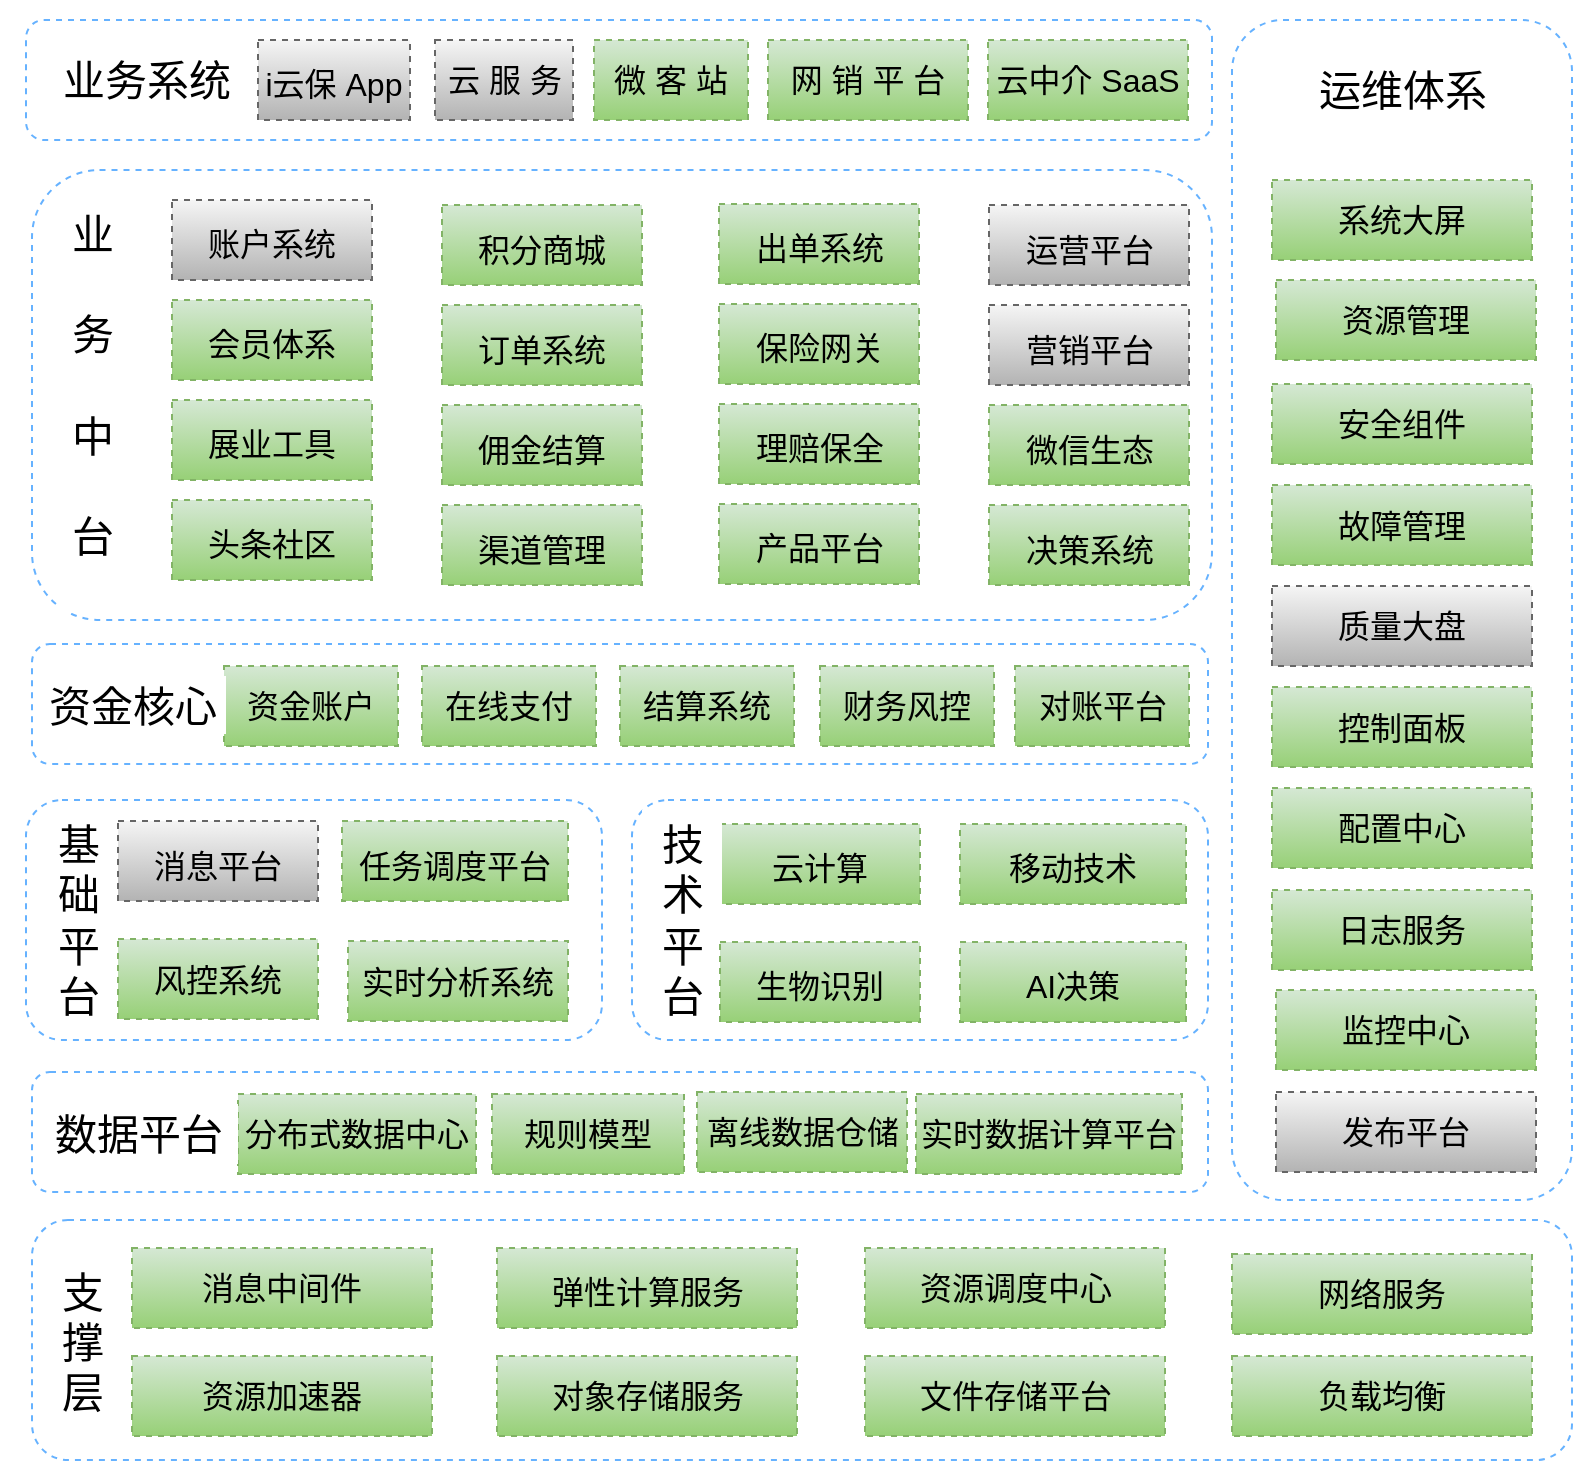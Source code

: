 <mxfile version="13.2.1" type="github">
  <diagram id="Z4rZu4gzG-g9UAVYbysw" name="第 1 页">
    <mxGraphModel dx="1186" dy="1124" grid="0" gridSize="10" guides="1" tooltips="1" connect="1" arrows="1" fold="1" page="0" pageScale="1" pageWidth="827" pageHeight="1169" math="0" shadow="0">
      <root>
        <mxCell id="0" />
        <mxCell id="1" parent="0" />
        <mxCell id="gegUZrvBjKPwMkM6OcZD-41" value="" style="rounded=1;whiteSpace=wrap;html=1;strokeColor=#66B2FF;dashed=1;fillColor=#ffffff;" parent="1" vertex="1">
          <mxGeometry x="440" y="270" width="288" height="120" as="geometry" />
        </mxCell>
        <mxCell id="gegUZrvBjKPwMkM6OcZD-2" value="" style="rounded=0;whiteSpace=wrap;html=1;strokeColor=none;fillColor=#ffffff;" parent="1" vertex="1">
          <mxGeometry x="124" y="-130" width="796" height="740" as="geometry" />
        </mxCell>
        <mxCell id="gegUZrvBjKPwMkM6OcZD-3" value="" style="rounded=1;whiteSpace=wrap;html=1;strokeColor=#66B2FF;dashed=1;fillColor=#ffffff;" parent="1" vertex="1">
          <mxGeometry x="140" y="480" width="770" height="120" as="geometry" />
        </mxCell>
        <mxCell id="gegUZrvBjKPwMkM6OcZD-4" value="支&lt;br&gt;撑&lt;br&gt;层" style="text;html=1;resizable=0;autosize=1;align=center;verticalAlign=middle;points=[];fillColor=#ffffff;strokeColor=none;rounded=0;dashed=1;fontSize=21;" parent="1" vertex="1">
          <mxGeometry x="145" y="501" width="40" height="80" as="geometry" />
        </mxCell>
        <mxCell id="gegUZrvBjKPwMkM6OcZD-11" value="资源加速器" style="rounded=0;whiteSpace=wrap;html=1;dashed=1;strokeColor=#82b366;fontSize=16;fillColor=#d5e8d4;gradientColor=#97d077;" parent="1" vertex="1">
          <mxGeometry x="190" y="548" width="150" height="40" as="geometry" />
        </mxCell>
        <mxCell id="gegUZrvBjKPwMkM6OcZD-13" value="" style="rounded=1;whiteSpace=wrap;html=1;dashed=1;strokeColor=#66B2FF;fontSize=21;fillColor=#ffffff;" parent="1" vertex="1">
          <mxGeometry x="740" y="-120" width="170" height="590" as="geometry" />
        </mxCell>
        <mxCell id="gegUZrvBjKPwMkM6OcZD-14" value="消息中间件&lt;br style=&quot;font-size: 16px&quot;&gt;" style="rounded=0;whiteSpace=wrap;html=1;dashed=1;strokeColor=#82b366;fontSize=16;fillColor=#d5e8d4;gradientColor=#97d077;" parent="1" vertex="1">
          <mxGeometry x="190" y="494" width="150" height="40" as="geometry" />
        </mxCell>
        <mxCell id="gegUZrvBjKPwMkM6OcZD-19" value="对象存储服务" style="rounded=0;whiteSpace=wrap;html=1;dashed=1;strokeColor=#82b366;fontSize=16;fillColor=#d5e8d4;gradientColor=#97d077;" parent="1" vertex="1">
          <mxGeometry x="372.5" y="548" width="150" height="40" as="geometry" />
        </mxCell>
        <mxCell id="gegUZrvBjKPwMkM6OcZD-20" value="&lt;span style=&quot;font-size: 16px&quot;&gt;弹性计算服务&lt;/span&gt;" style="rounded=0;whiteSpace=wrap;html=1;dashed=1;strokeColor=#82b366;fontSize=21;fillColor=#d5e8d4;gradientColor=#97d077;" parent="1" vertex="1">
          <mxGeometry x="372.5" y="494" width="150" height="40" as="geometry" />
        </mxCell>
        <mxCell id="gegUZrvBjKPwMkM6OcZD-21" value="文件存储平台" style="rounded=0;whiteSpace=wrap;html=1;dashed=1;strokeColor=#82b366;fontSize=16;fillColor=#d5e8d4;gradientColor=#97d077;" parent="1" vertex="1">
          <mxGeometry x="556.5" y="548" width="150" height="40" as="geometry" />
        </mxCell>
        <mxCell id="gegUZrvBjKPwMkM6OcZD-22" value="资源调度中心" style="rounded=0;whiteSpace=wrap;html=1;dashed=1;strokeColor=#82b366;fontSize=16;fillColor=#d5e8d4;gradientColor=#97d077;" parent="1" vertex="1">
          <mxGeometry x="556.5" y="494" width="150" height="40" as="geometry" />
        </mxCell>
        <mxCell id="gegUZrvBjKPwMkM6OcZD-23" value="负载均衡" style="rounded=0;whiteSpace=wrap;html=1;dashed=1;strokeColor=#82b366;fontSize=16;fillColor=#d5e8d4;gradientColor=#97d077;" parent="1" vertex="1">
          <mxGeometry x="740" y="548" width="150" height="40" as="geometry" />
        </mxCell>
        <mxCell id="gegUZrvBjKPwMkM6OcZD-24" value="网络服务" style="rounded=0;whiteSpace=wrap;html=1;dashed=1;strokeColor=#82b366;fontSize=16;fillColor=#d5e8d4;gradientColor=#97d077;" parent="1" vertex="1">
          <mxGeometry x="740" y="497" width="150" height="40" as="geometry" />
        </mxCell>
        <mxCell id="gegUZrvBjKPwMkM6OcZD-25" value="运维体系" style="text;html=1;resizable=0;autosize=1;align=center;verticalAlign=middle;points=[];fillColor=#ffffff;strokeColor=none;rounded=0;dashed=1;fontSize=21;" parent="1" vertex="1">
          <mxGeometry x="775" y="-100" width="100" height="30" as="geometry" />
        </mxCell>
        <mxCell id="gegUZrvBjKPwMkM6OcZD-26" value="" style="rounded=1;whiteSpace=wrap;html=1;strokeColor=#66B2FF;dashed=1;fillColor=#ffffff;" parent="1" vertex="1">
          <mxGeometry x="137" y="270" width="288" height="120" as="geometry" />
        </mxCell>
        <mxCell id="gegUZrvBjKPwMkM6OcZD-27" value="" style="rounded=1;whiteSpace=wrap;html=1;strokeColor=#66B2FF;dashed=1;fillColor=#ffffff;" parent="1" vertex="1">
          <mxGeometry x="140" y="406" width="588" height="60" as="geometry" />
        </mxCell>
        <mxCell id="gegUZrvBjKPwMkM6OcZD-29" value="" style="rounded=1;whiteSpace=wrap;html=1;strokeColor=#66B2FF;dashed=1;fillColor=#ffffff;" parent="1" vertex="1">
          <mxGeometry x="140" y="-45" width="590" height="225" as="geometry" />
        </mxCell>
        <mxCell id="gegUZrvBjKPwMkM6OcZD-30" value="安全组件" style="rounded=0;whiteSpace=wrap;html=1;dashed=1;strokeColor=#82b366;fontSize=16;fillColor=#d5e8d4;gradientColor=#97d077;" parent="1" vertex="1">
          <mxGeometry x="760" y="62" width="130" height="40" as="geometry" />
        </mxCell>
        <mxCell id="gegUZrvBjKPwMkM6OcZD-31" value="发布平台" style="rounded=0;whiteSpace=wrap;html=1;dashed=1;strokeColor=#666666;fontSize=16;fillColor=#f5f5f5;gradientColor=#b3b3b3;" parent="1" vertex="1">
          <mxGeometry x="762" y="416" width="130" height="40" as="geometry" />
        </mxCell>
        <mxCell id="gegUZrvBjKPwMkM6OcZD-32" value="监控中心" style="rounded=0;whiteSpace=wrap;html=1;dashed=1;strokeColor=#82b366;fontSize=16;fillColor=#d5e8d4;gradientColor=#97d077;" parent="1" vertex="1">
          <mxGeometry x="762" y="365" width="130" height="40" as="geometry" />
        </mxCell>
        <mxCell id="gegUZrvBjKPwMkM6OcZD-33" value="日志服务" style="rounded=0;whiteSpace=wrap;html=1;dashed=1;strokeColor=#82b366;fontSize=16;fillColor=#d5e8d4;gradientColor=#97d077;" parent="1" vertex="1">
          <mxGeometry x="760" y="315" width="130" height="40" as="geometry" />
        </mxCell>
        <mxCell id="gegUZrvBjKPwMkM6OcZD-34" value="配置中心" style="rounded=0;whiteSpace=wrap;html=1;dashed=1;strokeColor=#82b366;fontSize=16;fillColor=#d5e8d4;gradientColor=#97d077;" parent="1" vertex="1">
          <mxGeometry x="760" y="264" width="130" height="40" as="geometry" />
        </mxCell>
        <mxCell id="gegUZrvBjKPwMkM6OcZD-35" value="质量大盘" style="rounded=0;whiteSpace=wrap;html=1;dashed=1;strokeColor=#666666;fontSize=16;fillColor=#f5f5f5;gradientColor=#b3b3b3;" parent="1" vertex="1">
          <mxGeometry x="760" y="163" width="130" height="40" as="geometry" />
        </mxCell>
        <mxCell id="gegUZrvBjKPwMkM6OcZD-36" value="故障管理" style="rounded=0;whiteSpace=wrap;html=1;dashed=1;strokeColor=#82b366;fontSize=16;fillColor=#d5e8d4;gradientColor=#97d077;" parent="1" vertex="1">
          <mxGeometry x="760" y="112.5" width="130" height="40" as="geometry" />
        </mxCell>
        <mxCell id="gegUZrvBjKPwMkM6OcZD-37" value="资源管理" style="rounded=0;whiteSpace=wrap;html=1;dashed=1;strokeColor=#82b366;fontSize=16;fillColor=#d5e8d4;gradientColor=#97d077;" parent="1" vertex="1">
          <mxGeometry x="762" y="10" width="130" height="40" as="geometry" />
        </mxCell>
        <mxCell id="gegUZrvBjKPwMkM6OcZD-38" value="基&lt;br&gt;础&lt;br&gt;平&lt;br&gt;台&lt;br&gt;" style="text;html=1;resizable=0;autosize=1;align=center;verticalAlign=middle;points=[];fillColor=#ffffff;strokeColor=none;rounded=0;dashed=1;fontSize=21;" parent="1" vertex="1">
          <mxGeometry x="143" y="275" width="40" height="110" as="geometry" />
        </mxCell>
        <mxCell id="gegUZrvBjKPwMkM6OcZD-40" value="分布式数据中心" style="rounded=0;whiteSpace=wrap;html=1;dashed=1;strokeColor=#82b366;fontSize=16;fillColor=#d5e8d4;gradientColor=#97d077;" parent="1" vertex="1">
          <mxGeometry x="243" y="417" width="119" height="40" as="geometry" />
        </mxCell>
        <mxCell id="gegUZrvBjKPwMkM6OcZD-47" value="&lt;span style=&quot;font-size: 16px&quot;&gt;消息平台&lt;/span&gt;" style="rounded=0;whiteSpace=wrap;html=1;dashed=1;strokeColor=#666666;fontSize=21;fillColor=#f5f5f5;gradientColor=#b3b3b3;" parent="1" vertex="1">
          <mxGeometry x="183" y="280.5" width="100" height="40" as="geometry" />
        </mxCell>
        <mxCell id="gegUZrvBjKPwMkM6OcZD-48" value="&lt;span style=&quot;font-size: 16px&quot;&gt;任务调度平台&lt;/span&gt;" style="rounded=0;whiteSpace=wrap;html=1;dashed=1;strokeColor=#82b366;fontSize=21;fillColor=#d5e8d4;gradientColor=#97d077;" parent="1" vertex="1">
          <mxGeometry x="295" y="280.5" width="113" height="40" as="geometry" />
        </mxCell>
        <mxCell id="gegUZrvBjKPwMkM6OcZD-49" value="&lt;span style=&quot;font-size: 16px;&quot;&gt;风控系统&lt;/span&gt;" style="rounded=0;whiteSpace=wrap;html=1;dashed=1;strokeColor=#82b366;fontSize=16;fillColor=#d5e8d4;gradientColor=#97d077;" parent="1" vertex="1">
          <mxGeometry x="183" y="339.5" width="100" height="40" as="geometry" />
        </mxCell>
        <mxCell id="gegUZrvBjKPwMkM6OcZD-50" value="&lt;span style=&quot;font-size: 16px;&quot;&gt;实时分析系统&lt;/span&gt;" style="rounded=0;whiteSpace=wrap;html=1;dashed=1;strokeColor=#82b366;fontSize=16;fillColor=#d5e8d4;gradientColor=#97d077;" parent="1" vertex="1">
          <mxGeometry x="298" y="340.5" width="110" height="40" as="geometry" />
        </mxCell>
        <mxCell id="gegUZrvBjKPwMkM6OcZD-52" value="数据平台" style="text;html=1;resizable=0;autosize=1;align=center;verticalAlign=middle;points=[];fillColor=#ffffff;strokeColor=none;rounded=0;dashed=1;fontSize=21;" parent="1" vertex="1">
          <mxGeometry x="143" y="422" width="100" height="30" as="geometry" />
        </mxCell>
        <mxCell id="gegUZrvBjKPwMkM6OcZD-54" value="" style="rounded=1;whiteSpace=wrap;html=1;strokeColor=#66B2FF;dashed=1;fillColor=#ffffff;" parent="1" vertex="1">
          <mxGeometry x="440" y="270" width="288" height="120" as="geometry" />
        </mxCell>
        <mxCell id="gegUZrvBjKPwMkM6OcZD-39" value="&lt;span style=&quot;font-size: 16px&quot;&gt;云计算&lt;/span&gt;" style="rounded=0;whiteSpace=wrap;html=1;dashed=1;strokeColor=#82b366;fontSize=21;fillColor=#d5e8d4;gradientColor=#97d077;" parent="1" vertex="1">
          <mxGeometry x="484" y="282" width="100" height="40" as="geometry" />
        </mxCell>
        <mxCell id="gegUZrvBjKPwMkM6OcZD-42" value="技&lt;br&gt;术&lt;br&gt;平&lt;br&gt;台&lt;br&gt;" style="text;html=1;resizable=0;autosize=1;align=center;verticalAlign=middle;points=[];fillColor=#ffffff;strokeColor=none;rounded=0;dashed=1;fontSize=21;" parent="1" vertex="1">
          <mxGeometry x="445" y="275" width="40" height="110" as="geometry" />
        </mxCell>
        <mxCell id="gegUZrvBjKPwMkM6OcZD-44" value="&lt;font style=&quot;font-size: 16px&quot;&gt;移动技术&lt;/font&gt;" style="rounded=0;whiteSpace=wrap;html=1;dashed=1;strokeColor=#82b366;fontSize=21;fillColor=#d5e8d4;gradientColor=#97d077;" parent="1" vertex="1">
          <mxGeometry x="604" y="282" width="113" height="40" as="geometry" />
        </mxCell>
        <mxCell id="gegUZrvBjKPwMkM6OcZD-45" value="&lt;span style=&quot;font-size: 16px&quot;&gt;生物识别&lt;/span&gt;" style="rounded=0;whiteSpace=wrap;html=1;dashed=1;strokeColor=#82b366;fontSize=21;fillColor=#d5e8d4;gradientColor=#97d077;" parent="1" vertex="1">
          <mxGeometry x="484" y="341" width="100" height="40" as="geometry" />
        </mxCell>
        <mxCell id="gegUZrvBjKPwMkM6OcZD-46" value="&lt;span style=&quot;font-size: 16px&quot;&gt;AI决策&lt;/span&gt;" style="rounded=0;whiteSpace=wrap;html=1;dashed=1;strokeColor=#82b366;fontSize=21;fillColor=#d5e8d4;gradientColor=#97d077;" parent="1" vertex="1">
          <mxGeometry x="604" y="341" width="113" height="40" as="geometry" />
        </mxCell>
        <mxCell id="gegUZrvBjKPwMkM6OcZD-55" value="离线数据仓储" style="rounded=0;whiteSpace=wrap;html=1;dashed=1;strokeColor=#82b366;fontSize=16;fillColor=#d5e8d4;gradientColor=#97d077;" parent="1" vertex="1">
          <mxGeometry x="472.5" y="416" width="105" height="40" as="geometry" />
        </mxCell>
        <mxCell id="gegUZrvBjKPwMkM6OcZD-56" value="实时数据计算平台" style="rounded=0;whiteSpace=wrap;html=1;dashed=1;strokeColor=#82b366;fontSize=16;fillColor=#d5e8d4;gradientColor=#97d077;" parent="1" vertex="1">
          <mxGeometry x="582" y="417" width="133" height="40" as="geometry" />
        </mxCell>
        <mxCell id="gegUZrvBjKPwMkM6OcZD-57" value="" style="rounded=1;whiteSpace=wrap;html=1;strokeColor=#66B2FF;dashed=1;fillColor=#ffffff;" parent="1" vertex="1">
          <mxGeometry x="140" y="192" width="588" height="60" as="geometry" />
        </mxCell>
        <mxCell id="gegUZrvBjKPwMkM6OcZD-58" value="资金账户" style="rounded=0;whiteSpace=wrap;html=1;dashed=1;strokeColor=#82b366;fontSize=16;fillColor=#d5e8d4;gradientColor=#97d077;" parent="1" vertex="1">
          <mxGeometry x="236" y="203" width="87" height="40" as="geometry" />
        </mxCell>
        <mxCell id="gegUZrvBjKPwMkM6OcZD-59" value="资金核心" style="text;html=1;resizable=0;autosize=1;align=center;verticalAlign=middle;points=[];fillColor=#ffffff;strokeColor=none;rounded=0;dashed=1;fontSize=21;" parent="1" vertex="1">
          <mxGeometry x="143" y="208" width="94" height="29" as="geometry" />
        </mxCell>
        <mxCell id="gegUZrvBjKPwMkM6OcZD-60" value="在线支付" style="rounded=0;whiteSpace=wrap;html=1;dashed=1;strokeColor=#82b366;fontSize=16;fillColor=#d5e8d4;gradientColor=#97d077;" parent="1" vertex="1">
          <mxGeometry x="335" y="203" width="87" height="40" as="geometry" />
        </mxCell>
        <mxCell id="gegUZrvBjKPwMkM6OcZD-61" value="结算系统" style="rounded=0;whiteSpace=wrap;html=1;dashed=1;strokeColor=#82b366;fontSize=16;fillColor=#d5e8d4;gradientColor=#97d077;" parent="1" vertex="1">
          <mxGeometry x="434" y="203" width="87" height="40" as="geometry" />
        </mxCell>
        <mxCell id="gegUZrvBjKPwMkM6OcZD-62" value="对账平台" style="rounded=0;whiteSpace=wrap;html=1;dashed=1;strokeColor=#82b366;fontSize=16;fillColor=#d5e8d4;gradientColor=#97d077;" parent="1" vertex="1">
          <mxGeometry x="631.5" y="203" width="87" height="40" as="geometry" />
        </mxCell>
        <mxCell id="gegUZrvBjKPwMkM6OcZD-63" value="财务风控" style="rounded=0;whiteSpace=wrap;html=1;dashed=1;strokeColor=#82b366;fontSize=16;fillColor=#d5e8d4;gradientColor=#97d077;" parent="1" vertex="1">
          <mxGeometry x="534" y="203" width="87" height="40" as="geometry" />
        </mxCell>
        <mxCell id="gegUZrvBjKPwMkM6OcZD-64" value="业&lt;br&gt;&lt;br&gt;务&lt;br&gt;&lt;br&gt;中&lt;br&gt;&lt;br&gt;台&lt;br&gt;&lt;br&gt;" style="text;html=1;resizable=0;autosize=1;align=center;verticalAlign=middle;points=[];fillColor=#ffffff;strokeColor=none;rounded=0;dashed=1;fontSize=21;" parent="1" vertex="1">
          <mxGeometry x="154" y="-27.5" width="31" height="204" as="geometry" />
        </mxCell>
        <mxCell id="gegUZrvBjKPwMkM6OcZD-65" value="&lt;span style=&quot;font-size: 16px&quot;&gt;头条社区&lt;/span&gt;" style="rounded=0;whiteSpace=wrap;html=1;dashed=1;strokeColor=#82b366;fontSize=21;fillColor=#d5e8d4;gradientColor=#97d077;" parent="1" vertex="1">
          <mxGeometry x="210" y="120" width="100" height="40" as="geometry" />
        </mxCell>
        <mxCell id="gegUZrvBjKPwMkM6OcZD-66" value="&lt;span style=&quot;font-size: 16px&quot;&gt;展业工具&lt;/span&gt;" style="rounded=0;whiteSpace=wrap;html=1;dashed=1;strokeColor=#82b366;fontSize=21;fillColor=#d5e8d4;gradientColor=#97d077;" parent="1" vertex="1">
          <mxGeometry x="210" y="70" width="100" height="40" as="geometry" />
        </mxCell>
        <mxCell id="gegUZrvBjKPwMkM6OcZD-67" value="&lt;span style=&quot;font-size: 16px&quot;&gt;会员体系&lt;/span&gt;" style="rounded=0;whiteSpace=wrap;html=1;dashed=1;strokeColor=#82b366;fontSize=21;fillColor=#d5e8d4;gradientColor=#97d077;" parent="1" vertex="1">
          <mxGeometry x="210" y="20" width="100" height="40" as="geometry" />
        </mxCell>
        <mxCell id="gegUZrvBjKPwMkM6OcZD-68" value="&lt;span style=&quot;font-size: 16px&quot;&gt;账户系统&lt;/span&gt;" style="rounded=0;whiteSpace=wrap;html=1;dashed=1;strokeColor=#666666;fontSize=21;fillColor=#f5f5f5;gradientColor=#b3b3b3;" parent="1" vertex="1">
          <mxGeometry x="210" y="-30" width="100" height="40" as="geometry" />
        </mxCell>
        <mxCell id="gegUZrvBjKPwMkM6OcZD-72" value="&lt;span style=&quot;font-size: 16px&quot;&gt;渠道管理&lt;/span&gt;" style="rounded=0;whiteSpace=wrap;html=1;dashed=1;strokeColor=#82b366;fontSize=21;fillColor=#d5e8d4;gradientColor=#97d077;" parent="1" vertex="1">
          <mxGeometry x="345" y="122.5" width="100" height="40" as="geometry" />
        </mxCell>
        <mxCell id="gegUZrvBjKPwMkM6OcZD-73" value="&lt;span style=&quot;font-size: 16px&quot;&gt;佣金结算&lt;/span&gt;" style="rounded=0;whiteSpace=wrap;html=1;dashed=1;strokeColor=#82b366;fontSize=21;fillColor=#d5e8d4;gradientColor=#97d077;" parent="1" vertex="1">
          <mxGeometry x="345" y="72.5" width="100" height="40" as="geometry" />
        </mxCell>
        <mxCell id="gegUZrvBjKPwMkM6OcZD-74" value="&lt;span style=&quot;font-size: 16px&quot;&gt;订单系统&lt;/span&gt;" style="rounded=0;whiteSpace=wrap;html=1;dashed=1;strokeColor=#82b366;fontSize=21;fillColor=#d5e8d4;gradientColor=#97d077;" parent="1" vertex="1">
          <mxGeometry x="345" y="22.5" width="100" height="40" as="geometry" />
        </mxCell>
        <mxCell id="gegUZrvBjKPwMkM6OcZD-75" value="&lt;span style=&quot;font-size: 16px&quot;&gt;积分商城&lt;/span&gt;" style="rounded=0;whiteSpace=wrap;html=1;dashed=1;strokeColor=#82b366;fontSize=21;fillColor=#d5e8d4;gradientColor=#97d077;" parent="1" vertex="1">
          <mxGeometry x="345" y="-27.5" width="100" height="40" as="geometry" />
        </mxCell>
        <mxCell id="gegUZrvBjKPwMkM6OcZD-76" value="&lt;span style=&quot;font-size: 16px&quot;&gt;产品平台&lt;/span&gt;" style="rounded=0;whiteSpace=wrap;html=1;dashed=1;strokeColor=#82b366;fontSize=21;fillColor=#d5e8d4;gradientColor=#97d077;" parent="1" vertex="1">
          <mxGeometry x="483.5" y="122" width="100" height="40" as="geometry" />
        </mxCell>
        <mxCell id="gegUZrvBjKPwMkM6OcZD-77" value="&lt;span style=&quot;font-size: 16px&quot;&gt;理赔保全&lt;/span&gt;" style="rounded=0;whiteSpace=wrap;html=1;dashed=1;strokeColor=#82b366;fontSize=21;fillColor=#d5e8d4;gradientColor=#97d077;" parent="1" vertex="1">
          <mxGeometry x="483.5" y="72" width="100" height="40" as="geometry" />
        </mxCell>
        <mxCell id="gegUZrvBjKPwMkM6OcZD-78" value="&lt;span style=&quot;font-size: 16px&quot;&gt;保险网关&lt;/span&gt;" style="rounded=0;whiteSpace=wrap;html=1;dashed=1;strokeColor=#82b366;fontSize=21;fillColor=#d5e8d4;gradientColor=#97d077;" parent="1" vertex="1">
          <mxGeometry x="483.5" y="22" width="100" height="40" as="geometry" />
        </mxCell>
        <mxCell id="gegUZrvBjKPwMkM6OcZD-79" value="&lt;span style=&quot;font-size: 16px&quot;&gt;出单系统&lt;/span&gt;" style="rounded=0;whiteSpace=wrap;html=1;dashed=1;strokeColor=#82b366;fontSize=21;fillColor=#d5e8d4;gradientColor=#97d077;" parent="1" vertex="1">
          <mxGeometry x="483.5" y="-28" width="100" height="40" as="geometry" />
        </mxCell>
        <mxCell id="gegUZrvBjKPwMkM6OcZD-80" value="&lt;span style=&quot;font-size: 16px&quot;&gt;决策系统&lt;/span&gt;" style="rounded=0;whiteSpace=wrap;html=1;dashed=1;strokeColor=#82b366;fontSize=21;fillColor=#d5e8d4;gradientColor=#97d077;" parent="1" vertex="1">
          <mxGeometry x="618.5" y="122.5" width="100" height="40" as="geometry" />
        </mxCell>
        <mxCell id="gegUZrvBjKPwMkM6OcZD-81" value="&lt;span style=&quot;font-size: 16px&quot;&gt;微信生态&lt;/span&gt;" style="rounded=0;whiteSpace=wrap;html=1;dashed=1;strokeColor=#82b366;fontSize=21;fillColor=#d5e8d4;gradientColor=#97d077;" parent="1" vertex="1">
          <mxGeometry x="618.5" y="72.5" width="100" height="40" as="geometry" />
        </mxCell>
        <mxCell id="gegUZrvBjKPwMkM6OcZD-82" value="&lt;span style=&quot;font-size: 16px&quot;&gt;营销平台&lt;/span&gt;" style="rounded=0;whiteSpace=wrap;html=1;dashed=1;strokeColor=#666666;fontSize=21;fillColor=#f5f5f5;gradientColor=#b3b3b3;" parent="1" vertex="1">
          <mxGeometry x="618.5" y="22.5" width="100" height="40" as="geometry" />
        </mxCell>
        <mxCell id="gegUZrvBjKPwMkM6OcZD-83" value="&lt;span style=&quot;font-size: 16px&quot;&gt;运营平台&lt;/span&gt;" style="rounded=0;whiteSpace=wrap;html=1;dashed=1;strokeColor=#666666;fontSize=21;fillColor=#f5f5f5;gradientColor=#b3b3b3;" parent="1" vertex="1">
          <mxGeometry x="618.5" y="-27.5" width="100" height="40" as="geometry" />
        </mxCell>
        <mxCell id="gegUZrvBjKPwMkM6OcZD-90" value="" style="rounded=1;whiteSpace=wrap;html=1;strokeColor=#66B2FF;dashed=1;fillColor=#ffffff;" parent="1" vertex="1">
          <mxGeometry x="137" y="-120" width="593" height="60" as="geometry" />
        </mxCell>
        <mxCell id="gegUZrvBjKPwMkM6OcZD-91" value="业务系统" style="text;html=1;resizable=0;autosize=1;align=center;verticalAlign=middle;points=[];fillColor=#ffffff;strokeColor=none;rounded=0;dashed=1;fontSize=21;" parent="1" vertex="1">
          <mxGeometry x="150" y="-105" width="94" height="29" as="geometry" />
        </mxCell>
        <mxCell id="gegUZrvBjKPwMkM6OcZD-92" value="&lt;span style=&quot;font-size: 16px&quot;&gt;i云保 App&lt;/span&gt;" style="rounded=0;whiteSpace=wrap;html=1;dashed=1;strokeColor=#666666;fontSize=21;fillColor=#f5f5f5;gradientColor=#b3b3b3;" parent="1" vertex="1">
          <mxGeometry x="253" y="-110" width="76" height="40" as="geometry" />
        </mxCell>
        <mxCell id="gegUZrvBjKPwMkM6OcZD-94" value="&lt;span style=&quot;font-size: 16px;&quot;&gt;云 服 务&lt;/span&gt;&lt;br style=&quot;font-size: 16px;&quot;&gt;" style="rounded=0;whiteSpace=wrap;html=1;dashed=1;strokeColor=#666666;fontSize=16;fillColor=#f5f5f5;gradientColor=#b3b3b3;" parent="1" vertex="1">
          <mxGeometry x="341.5" y="-110" width="69" height="40" as="geometry" />
        </mxCell>
        <mxCell id="gegUZrvBjKPwMkM6OcZD-95" value="网 销 平 台&lt;br style=&quot;font-size: 16px&quot;&gt;" style="rounded=0;whiteSpace=wrap;html=1;dashed=1;strokeColor=#82b366;fontSize=16;fillColor=#d5e8d4;gradientColor=#97d077;" parent="1" vertex="1">
          <mxGeometry x="508" y="-110" width="100" height="40" as="geometry" />
        </mxCell>
        <mxCell id="gegUZrvBjKPwMkM6OcZD-96" value="云中介 SaaS&lt;br style=&quot;font-size: 16px&quot;&gt;" style="rounded=0;whiteSpace=wrap;html=1;dashed=1;strokeColor=#82b366;fontSize=16;fillColor=#d5e8d4;gradientColor=#97d077;" parent="1" vertex="1">
          <mxGeometry x="618" y="-110" width="100" height="40" as="geometry" />
        </mxCell>
        <mxCell id="gegUZrvBjKPwMkM6OcZD-97" value="系统大屏" style="rounded=0;whiteSpace=wrap;html=1;dashed=1;strokeColor=#82b366;fontSize=16;fillColor=#d5e8d4;gradientColor=#97d077;" parent="1" vertex="1">
          <mxGeometry x="760" y="-40" width="130" height="40" as="geometry" />
        </mxCell>
        <mxCell id="gegUZrvBjKPwMkM6OcZD-99" value="&lt;span style=&quot;font-size: 16px&quot;&gt;微 客 站&lt;/span&gt;&lt;br style=&quot;font-size: 16px&quot;&gt;" style="rounded=0;whiteSpace=wrap;html=1;dashed=1;strokeColor=#82b366;fontSize=16;fillColor=#d5e8d4;gradientColor=#97d077;" parent="1" vertex="1">
          <mxGeometry x="421" y="-110" width="77" height="40" as="geometry" />
        </mxCell>
        <mxCell id="gegUZrvBjKPwMkM6OcZD-100" value="规则模型" style="rounded=0;whiteSpace=wrap;html=1;dashed=1;strokeColor=#82b366;fontSize=16;fillColor=#d5e8d4;gradientColor=#97d077;" parent="1" vertex="1">
          <mxGeometry x="370" y="417" width="96" height="40" as="geometry" />
        </mxCell>
        <mxCell id="gegUZrvBjKPwMkM6OcZD-101" value="控制面板" style="rounded=0;whiteSpace=wrap;html=1;dashed=1;strokeColor=#82b366;fontSize=16;fillColor=#d5e8d4;gradientColor=#97d077;" parent="1" vertex="1">
          <mxGeometry x="760" y="213.5" width="130" height="40" as="geometry" />
        </mxCell>
      </root>
    </mxGraphModel>
  </diagram>
</mxfile>
